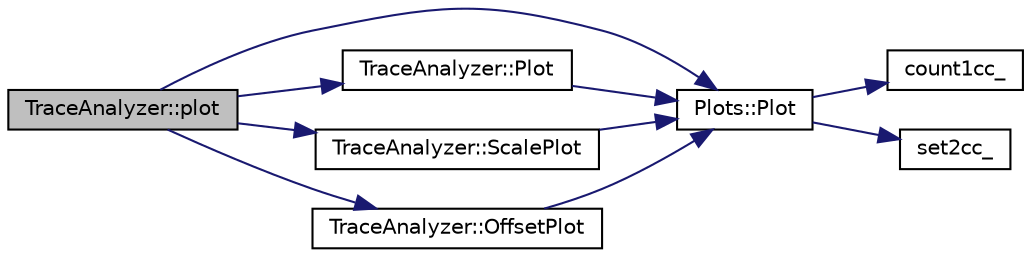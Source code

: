 digraph "TraceAnalyzer::plot"
{
  edge [fontname="Helvetica",fontsize="10",labelfontname="Helvetica",labelfontsize="10"];
  node [fontname="Helvetica",fontsize="10",shape=record];
  rankdir="LR";
  Node1 [label="TraceAnalyzer::plot",height=0.2,width=0.4,color="black", fillcolor="grey75", style="filled", fontcolor="black"];
  Node1 -> Node2 [color="midnightblue",fontsize="10",style="solid",fontname="Helvetica"];
  Node2 [label="Plots::Plot",height=0.2,width=0.4,color="black", fillcolor="white", style="filled",URL="$d7/d8b/class_plots.html#a68849b82c8c7a5d57f972cbd8de83328",tooltip="Plots into histogram defined by dammId. "];
  Node2 -> Node3 [color="midnightblue",fontsize="10",style="solid",fontname="Helvetica"];
  Node3 [label="count1cc_",height=0.2,width=0.4,color="black", fillcolor="white", style="filled",URL="$da/d57/_scanor_8hpp.html#a31aca3d0ff704e08f8f8968288ae7895",tooltip="Defines the DAMM function to call for 1D hists */. "];
  Node2 -> Node4 [color="midnightblue",fontsize="10",style="solid",fontname="Helvetica"];
  Node4 [label="set2cc_",height=0.2,width=0.4,color="black", fillcolor="white", style="filled",URL="$da/d57/_scanor_8hpp.html#a8b0a662ebdb3f947ba8470bf89f11c3a",tooltip="Defines the DAMM function to call for 2D hists */. "];
  Node1 -> Node5 [color="midnightblue",fontsize="10",style="solid",fontname="Helvetica"];
  Node5 [label="TraceAnalyzer::Plot",height=0.2,width=0.4,color="black", fillcolor="white", style="filled",URL="$d2/dbc/class_trace_analyzer.html#a42c5abc1e433c5176680e18530b288d1"];
  Node5 -> Node2 [color="midnightblue",fontsize="10",style="solid",fontname="Helvetica"];
  Node1 -> Node6 [color="midnightblue",fontsize="10",style="solid",fontname="Helvetica"];
  Node6 [label="TraceAnalyzer::ScalePlot",height=0.2,width=0.4,color="black", fillcolor="white", style="filled",URL="$d2/dbc/class_trace_analyzer.html#ae149c77b014f0bc99177313c83cb6862"];
  Node6 -> Node2 [color="midnightblue",fontsize="10",style="solid",fontname="Helvetica"];
  Node1 -> Node7 [color="midnightblue",fontsize="10",style="solid",fontname="Helvetica"];
  Node7 [label="TraceAnalyzer::OffsetPlot",height=0.2,width=0.4,color="black", fillcolor="white", style="filled",URL="$d2/dbc/class_trace_analyzer.html#a04f155e328cf8027bc1fc59f154c4e7a"];
  Node7 -> Node2 [color="midnightblue",fontsize="10",style="solid",fontname="Helvetica"];
}
